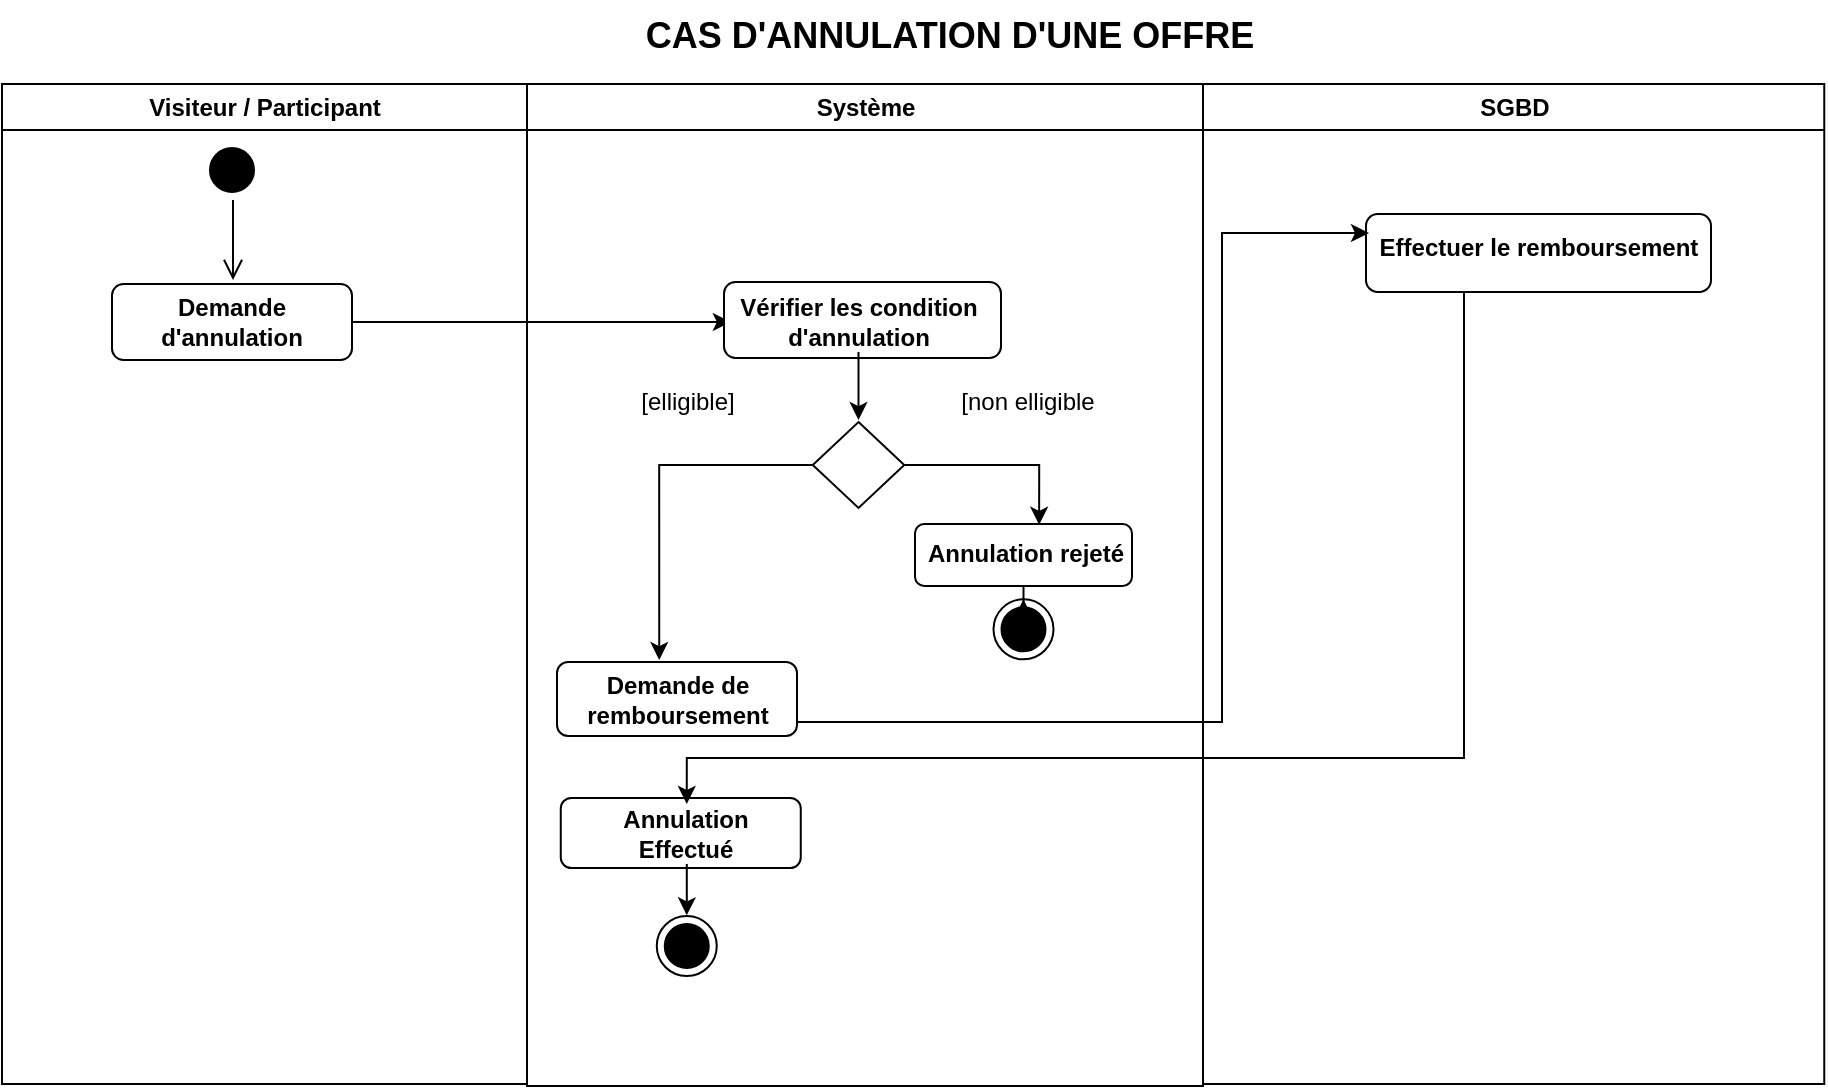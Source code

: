 <mxfile version="26.2.14">
  <diagram name="Page-1" id="e7e014a7-5840-1c2e-5031-d8a46d1fe8dd">
    <mxGraphModel dx="1039" dy="623" grid="0" gridSize="10" guides="1" tooltips="1" connect="1" arrows="1" fold="1" page="1" pageScale="1" pageWidth="1169" pageHeight="826" background="none" math="0" shadow="0">
      <root>
        <mxCell id="0" />
        <mxCell id="1" parent="0" />
        <mxCell id="LyZk9FM3aCZYYO_AvAmw-41" value="Visiteur / Participant" style="swimlane;whiteSpace=wrap;movable=1;resizable=1;rotatable=1;deletable=1;editable=1;locked=0;connectable=1;" vertex="1" parent="1">
          <mxGeometry x="135" y="58" width="262.5" height="500" as="geometry" />
        </mxCell>
        <mxCell id="LyZk9FM3aCZYYO_AvAmw-42" value="" style="ellipse;shape=startState;fillColor=#000000;strokeColor=#000000;" vertex="1" parent="LyZk9FM3aCZYYO_AvAmw-41">
          <mxGeometry x="100" y="28" width="30" height="30" as="geometry" />
        </mxCell>
        <mxCell id="LyZk9FM3aCZYYO_AvAmw-43" value="" style="edgeStyle=elbowEdgeStyle;elbow=horizontal;verticalAlign=bottom;endArrow=open;endSize=8;strokeColor=#000000;endFill=1;rounded=0" edge="1" parent="LyZk9FM3aCZYYO_AvAmw-41" source="LyZk9FM3aCZYYO_AvAmw-42">
          <mxGeometry x="100" y="40" as="geometry">
            <mxPoint x="115.5" y="98" as="targetPoint" />
          </mxGeometry>
        </mxCell>
        <mxCell id="LyZk9FM3aCZYYO_AvAmw-44" style="edgeStyle=orthogonalEdgeStyle;rounded=0;orthogonalLoop=1;jettySize=auto;html=1;" edge="1" parent="LyZk9FM3aCZYYO_AvAmw-41" source="LyZk9FM3aCZYYO_AvAmw-45">
          <mxGeometry relative="1" as="geometry">
            <mxPoint x="364.417" y="119" as="targetPoint" />
          </mxGeometry>
        </mxCell>
        <mxCell id="LyZk9FM3aCZYYO_AvAmw-45" value="" style="rounded=1;whiteSpace=wrap;html=1;" vertex="1" parent="LyZk9FM3aCZYYO_AvAmw-41">
          <mxGeometry x="55" y="100" width="120" height="38" as="geometry" />
        </mxCell>
        <mxCell id="LyZk9FM3aCZYYO_AvAmw-46" value="&lt;b&gt;Demande d&#39;annulation&lt;/b&gt;" style="text;html=1;align=center;verticalAlign=middle;whiteSpace=wrap;rounded=0;" vertex="1" parent="LyZk9FM3aCZYYO_AvAmw-41">
          <mxGeometry x="85" y="104" width="60" height="30" as="geometry" />
        </mxCell>
        <mxCell id="LyZk9FM3aCZYYO_AvAmw-53" value="Système" style="swimlane;whiteSpace=wrap;movable=1;resizable=1;rotatable=1;deletable=1;editable=1;locked=0;connectable=1;" vertex="1" parent="1">
          <mxGeometry x="397.5" y="58" width="338" height="501" as="geometry" />
        </mxCell>
        <mxCell id="LyZk9FM3aCZYYO_AvAmw-56" value="" style="rounded=1;whiteSpace=wrap;html=1;" vertex="1" parent="LyZk9FM3aCZYYO_AvAmw-53">
          <mxGeometry x="98.5" y="99" width="138.5" height="38" as="geometry" />
        </mxCell>
        <mxCell id="LyZk9FM3aCZYYO_AvAmw-57" style="edgeStyle=orthogonalEdgeStyle;rounded=0;orthogonalLoop=1;jettySize=auto;html=1;" edge="1" parent="LyZk9FM3aCZYYO_AvAmw-53" source="LyZk9FM3aCZYYO_AvAmw-58">
          <mxGeometry relative="1" as="geometry">
            <mxPoint x="165.75" y="168.005" as="targetPoint" />
          </mxGeometry>
        </mxCell>
        <mxCell id="LyZk9FM3aCZYYO_AvAmw-58" value="&lt;b&gt;Vérifier les condition d&#39;annulation&lt;/b&gt;" style="text;html=1;align=center;verticalAlign=middle;whiteSpace=wrap;rounded=0;" vertex="1" parent="LyZk9FM3aCZYYO_AvAmw-53">
          <mxGeometry x="103.5" y="104" width="124.5" height="30" as="geometry" />
        </mxCell>
        <mxCell id="LyZk9FM3aCZYYO_AvAmw-59" style="edgeStyle=orthogonalEdgeStyle;rounded=0;orthogonalLoop=1;jettySize=auto;html=1;entryX=0.426;entryY=-0.027;entryDx=0;entryDy=0;entryPerimeter=0;" edge="1" parent="LyZk9FM3aCZYYO_AvAmw-53" source="LyZk9FM3aCZYYO_AvAmw-60" target="LyZk9FM3aCZYYO_AvAmw-67">
          <mxGeometry relative="1" as="geometry">
            <mxPoint x="71.083" y="219.672" as="targetPoint" />
          </mxGeometry>
        </mxCell>
        <mxCell id="LyZk9FM3aCZYYO_AvAmw-60" value="" style="rhombus;whiteSpace=wrap;html=1;" vertex="1" parent="LyZk9FM3aCZYYO_AvAmw-53">
          <mxGeometry x="142.88" y="169" width="45.75" height="43" as="geometry" />
        </mxCell>
        <mxCell id="LyZk9FM3aCZYYO_AvAmw-61" value="" style="rounded=1;whiteSpace=wrap;html=1;" vertex="1" parent="LyZk9FM3aCZYYO_AvAmw-53">
          <mxGeometry x="194" y="220" width="108.5" height="31" as="geometry" />
        </mxCell>
        <mxCell id="LyZk9FM3aCZYYO_AvAmw-62" style="edgeStyle=orthogonalEdgeStyle;rounded=0;orthogonalLoop=1;jettySize=auto;html=1;entryX=0.572;entryY=0.013;entryDx=0;entryDy=0;entryPerimeter=0;" edge="1" parent="LyZk9FM3aCZYYO_AvAmw-53" source="LyZk9FM3aCZYYO_AvAmw-60" target="LyZk9FM3aCZYYO_AvAmw-61">
          <mxGeometry relative="1" as="geometry" />
        </mxCell>
        <mxCell id="LyZk9FM3aCZYYO_AvAmw-64" value="&lt;b&gt;Annulation rejeté&lt;/b&gt;" style="text;html=1;align=center;verticalAlign=middle;whiteSpace=wrap;rounded=0;" vertex="1" parent="LyZk9FM3aCZYYO_AvAmw-53">
          <mxGeometry x="194" y="219.5" width="110" height="30" as="geometry" />
        </mxCell>
        <mxCell id="LyZk9FM3aCZYYO_AvAmw-65" value="[elligible]" style="text;html=1;align=center;verticalAlign=middle;whiteSpace=wrap;rounded=0;" vertex="1" parent="LyZk9FM3aCZYYO_AvAmw-53">
          <mxGeometry x="18" y="144" width="124" height="30" as="geometry" />
        </mxCell>
        <mxCell id="LyZk9FM3aCZYYO_AvAmw-66" value="[non elligible" style="text;html=1;align=center;verticalAlign=middle;whiteSpace=wrap;rounded=0;" vertex="1" parent="LyZk9FM3aCZYYO_AvAmw-53">
          <mxGeometry x="188.63" y="144" width="124" height="30" as="geometry" />
        </mxCell>
        <mxCell id="LyZk9FM3aCZYYO_AvAmw-67" value="" style="rounded=1;whiteSpace=wrap;html=1;" vertex="1" parent="LyZk9FM3aCZYYO_AvAmw-53">
          <mxGeometry x="15" y="289" width="120" height="37" as="geometry" />
        </mxCell>
        <mxCell id="LyZk9FM3aCZYYO_AvAmw-68" value="&lt;b&gt;Demande de remboursement&lt;/b&gt;" style="text;html=1;align=center;verticalAlign=middle;whiteSpace=wrap;rounded=0;" vertex="1" parent="LyZk9FM3aCZYYO_AvAmw-53">
          <mxGeometry x="20" y="293" width="110" height="30" as="geometry" />
        </mxCell>
        <mxCell id="LyZk9FM3aCZYYO_AvAmw-123" value="" style="rounded=1;whiteSpace=wrap;html=1;" vertex="1" parent="LyZk9FM3aCZYYO_AvAmw-53">
          <mxGeometry x="16.88" y="357" width="120" height="35" as="geometry" />
        </mxCell>
        <mxCell id="LyZk9FM3aCZYYO_AvAmw-125" style="edgeStyle=orthogonalEdgeStyle;rounded=0;orthogonalLoop=1;jettySize=auto;html=1;" edge="1" parent="LyZk9FM3aCZYYO_AvAmw-53" source="LyZk9FM3aCZYYO_AvAmw-124">
          <mxGeometry relative="1" as="geometry">
            <mxPoint x="79.88" y="415.672" as="targetPoint" />
          </mxGeometry>
        </mxCell>
        <mxCell id="LyZk9FM3aCZYYO_AvAmw-124" value="&lt;b&gt;Annulation Effectué&lt;/b&gt;" style="text;html=1;align=center;verticalAlign=middle;whiteSpace=wrap;rounded=0;" vertex="1" parent="LyZk9FM3aCZYYO_AvAmw-53">
          <mxGeometry x="24.88" y="360" width="110" height="30" as="geometry" />
        </mxCell>
        <mxCell id="LyZk9FM3aCZYYO_AvAmw-126" value="" style="ellipse;html=1;shape=endState;fillColor=#000000;strokeColor=#000000;" vertex="1" parent="LyZk9FM3aCZYYO_AvAmw-53">
          <mxGeometry x="64.88" y="416.002" width="30" height="30" as="geometry" />
        </mxCell>
        <mxCell id="LyZk9FM3aCZYYO_AvAmw-89" value="SGBD" style="swimlane;whiteSpace=wrap;movable=1;resizable=1;rotatable=1;deletable=1;editable=1;locked=0;connectable=1;" vertex="1" parent="1">
          <mxGeometry x="735.5" y="58" width="310.63" height="500" as="geometry" />
        </mxCell>
        <mxCell id="LyZk9FM3aCZYYO_AvAmw-91" value="" style="rounded=1;whiteSpace=wrap;html=1;" vertex="1" parent="LyZk9FM3aCZYYO_AvAmw-89">
          <mxGeometry x="81.5" y="65" width="172.5" height="39" as="geometry" />
        </mxCell>
        <mxCell id="LyZk9FM3aCZYYO_AvAmw-92" value="&lt;b&gt;Effectuer le remboursement&lt;/b&gt;" style="text;html=1;align=center;verticalAlign=middle;whiteSpace=wrap;rounded=0;" vertex="1" parent="LyZk9FM3aCZYYO_AvAmw-89">
          <mxGeometry x="83" y="67" width="168.5" height="30" as="geometry" />
        </mxCell>
        <mxCell id="LyZk9FM3aCZYYO_AvAmw-103" style="edgeStyle=orthogonalEdgeStyle;rounded=0;orthogonalLoop=1;jettySize=auto;html=1;entryX=0;entryY=0.25;entryDx=0;entryDy=0;" edge="1" parent="1" source="LyZk9FM3aCZYYO_AvAmw-67" target="LyZk9FM3aCZYYO_AvAmw-92">
          <mxGeometry relative="1" as="geometry">
            <Array as="points">
              <mxPoint x="745" y="377" />
              <mxPoint x="745" y="133" />
            </Array>
          </mxGeometry>
        </mxCell>
        <mxCell id="LyZk9FM3aCZYYO_AvAmw-113" value="" style="ellipse;html=1;shape=endState;fillColor=#000000;strokeColor=#000000;" vertex="1" parent="1">
          <mxGeometry x="630.75" y="315.672" width="30" height="30" as="geometry" />
        </mxCell>
        <mxCell id="LyZk9FM3aCZYYO_AvAmw-112" style="edgeStyle=orthogonalEdgeStyle;rounded=0;orthogonalLoop=1;jettySize=auto;html=1;" edge="1" parent="1" source="LyZk9FM3aCZYYO_AvAmw-61" target="LyZk9FM3aCZYYO_AvAmw-113">
          <mxGeometry relative="1" as="geometry">
            <mxPoint x="645.75" y="330.672" as="targetPoint" />
          </mxGeometry>
        </mxCell>
        <mxCell id="LyZk9FM3aCZYYO_AvAmw-127" style="edgeStyle=orthogonalEdgeStyle;rounded=0;orthogonalLoop=1;jettySize=auto;html=1;entryX=0.5;entryY=0;entryDx=0;entryDy=0;" edge="1" parent="1" source="LyZk9FM3aCZYYO_AvAmw-91" target="LyZk9FM3aCZYYO_AvAmw-124">
          <mxGeometry relative="1" as="geometry">
            <Array as="points">
              <mxPoint x="866" y="395" />
              <mxPoint x="477" y="395" />
            </Array>
          </mxGeometry>
        </mxCell>
        <mxCell id="LyZk9FM3aCZYYO_AvAmw-128" value="&lt;font style=&quot;font-size: 18px;&quot;&gt;&lt;b style=&quot;&quot;&gt;CAS D&#39;ANNULATION D&#39;UNE OFFRE&lt;/b&gt;&lt;/font&gt;" style="text;html=1;align=center;verticalAlign=middle;whiteSpace=wrap;rounded=0;" vertex="1" parent="1">
          <mxGeometry x="397.5" y="16" width="421.5" height="36" as="geometry" />
        </mxCell>
      </root>
    </mxGraphModel>
  </diagram>
</mxfile>
